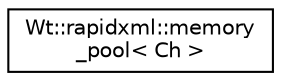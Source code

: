 digraph "Graphical Class Hierarchy"
{
 // LATEX_PDF_SIZE
  edge [fontname="Helvetica",fontsize="10",labelfontname="Helvetica",labelfontsize="10"];
  node [fontname="Helvetica",fontsize="10",shape=record];
  rankdir="LR";
  Node0 [label="Wt::rapidxml::memory\l_pool\< Ch \>",height=0.2,width=0.4,color="black", fillcolor="white", style="filled",URL="$classWt_1_1rapidxml_1_1memory__pool.html",tooltip=" "];
}
